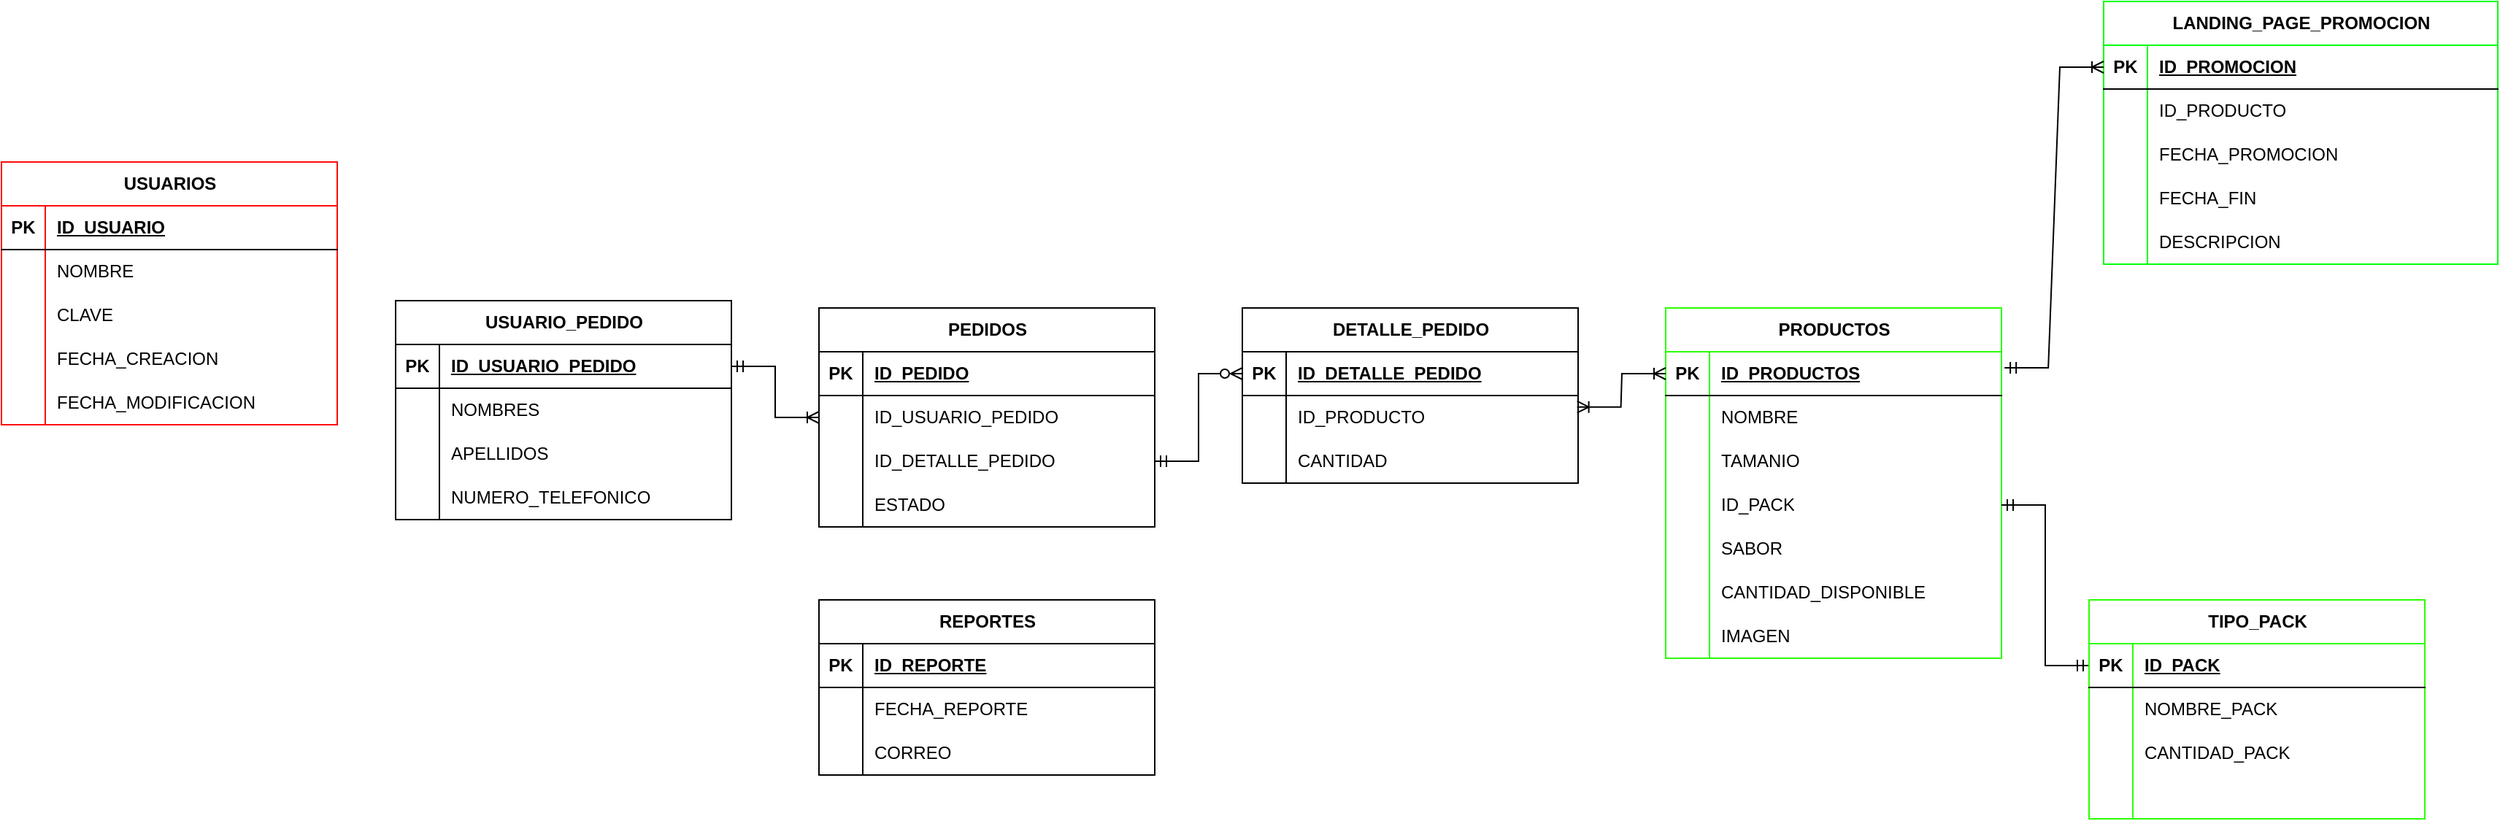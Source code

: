 <mxfile version="24.1.0" type="github">
  <diagram name="Page-1" id="a7904f86-f2b4-8e86-fa97-74104820619b">
    <mxGraphModel dx="2410" dy="579" grid="1" gridSize="10" guides="1" tooltips="1" connect="1" arrows="1" fold="1" page="1" pageScale="1" pageWidth="1100" pageHeight="850" background="none" math="0" shadow="0">
      <root>
        <mxCell id="0" />
        <mxCell id="1" parent="0" />
        <mxCell id="EXfReAAETviSZmEYsH44-1" value="PRODUCTOS" style="shape=table;startSize=30;container=1;collapsible=1;childLayout=tableLayout;fixedRows=1;rowLines=0;fontStyle=1;align=center;resizeLast=1;html=1;strokeColor=#2BFF00;" parent="1" vertex="1">
          <mxGeometry x="210" y="280" width="230" height="240" as="geometry" />
        </mxCell>
        <mxCell id="EXfReAAETviSZmEYsH44-2" value="" style="shape=tableRow;horizontal=0;startSize=0;swimlaneHead=0;swimlaneBody=0;fillColor=none;collapsible=0;dropTarget=0;points=[[0,0.5],[1,0.5]];portConstraint=eastwest;top=0;left=0;right=0;bottom=1;" parent="EXfReAAETviSZmEYsH44-1" vertex="1">
          <mxGeometry y="30" width="230" height="30" as="geometry" />
        </mxCell>
        <mxCell id="EXfReAAETviSZmEYsH44-3" value="PK" style="shape=partialRectangle;connectable=0;fillColor=none;top=0;left=0;bottom=0;right=0;fontStyle=1;overflow=hidden;whiteSpace=wrap;html=1;" parent="EXfReAAETviSZmEYsH44-2" vertex="1">
          <mxGeometry width="30" height="30" as="geometry">
            <mxRectangle width="30" height="30" as="alternateBounds" />
          </mxGeometry>
        </mxCell>
        <mxCell id="EXfReAAETviSZmEYsH44-4" value="ID_PRODUCTOS" style="shape=partialRectangle;connectable=0;fillColor=none;top=0;left=0;bottom=0;right=0;align=left;spacingLeft=6;fontStyle=5;overflow=hidden;whiteSpace=wrap;html=1;" parent="EXfReAAETviSZmEYsH44-2" vertex="1">
          <mxGeometry x="30" width="200" height="30" as="geometry">
            <mxRectangle width="200" height="30" as="alternateBounds" />
          </mxGeometry>
        </mxCell>
        <mxCell id="EXfReAAETviSZmEYsH44-5" value="" style="shape=tableRow;horizontal=0;startSize=0;swimlaneHead=0;swimlaneBody=0;fillColor=none;collapsible=0;dropTarget=0;points=[[0,0.5],[1,0.5]];portConstraint=eastwest;top=0;left=0;right=0;bottom=0;" parent="EXfReAAETviSZmEYsH44-1" vertex="1">
          <mxGeometry y="60" width="230" height="30" as="geometry" />
        </mxCell>
        <mxCell id="EXfReAAETviSZmEYsH44-6" value="" style="shape=partialRectangle;connectable=0;fillColor=none;top=0;left=0;bottom=0;right=0;editable=1;overflow=hidden;whiteSpace=wrap;html=1;" parent="EXfReAAETviSZmEYsH44-5" vertex="1">
          <mxGeometry width="30" height="30" as="geometry">
            <mxRectangle width="30" height="30" as="alternateBounds" />
          </mxGeometry>
        </mxCell>
        <mxCell id="EXfReAAETviSZmEYsH44-7" value="NOMBRE" style="shape=partialRectangle;connectable=0;fillColor=none;top=0;left=0;bottom=0;right=0;align=left;spacingLeft=6;overflow=hidden;whiteSpace=wrap;html=1;" parent="EXfReAAETviSZmEYsH44-5" vertex="1">
          <mxGeometry x="30" width="200" height="30" as="geometry">
            <mxRectangle width="200" height="30" as="alternateBounds" />
          </mxGeometry>
        </mxCell>
        <mxCell id="EXfReAAETviSZmEYsH44-8" value="" style="shape=tableRow;horizontal=0;startSize=0;swimlaneHead=0;swimlaneBody=0;fillColor=none;collapsible=0;dropTarget=0;points=[[0,0.5],[1,0.5]];portConstraint=eastwest;top=0;left=0;right=0;bottom=0;" parent="EXfReAAETviSZmEYsH44-1" vertex="1">
          <mxGeometry y="90" width="230" height="30" as="geometry" />
        </mxCell>
        <mxCell id="EXfReAAETviSZmEYsH44-9" value="" style="shape=partialRectangle;connectable=0;fillColor=none;top=0;left=0;bottom=0;right=0;editable=1;overflow=hidden;whiteSpace=wrap;html=1;" parent="EXfReAAETviSZmEYsH44-8" vertex="1">
          <mxGeometry width="30" height="30" as="geometry">
            <mxRectangle width="30" height="30" as="alternateBounds" />
          </mxGeometry>
        </mxCell>
        <mxCell id="EXfReAAETviSZmEYsH44-10" value="TAMANIO" style="shape=partialRectangle;connectable=0;fillColor=none;top=0;left=0;bottom=0;right=0;align=left;spacingLeft=6;overflow=hidden;whiteSpace=wrap;html=1;" parent="EXfReAAETviSZmEYsH44-8" vertex="1">
          <mxGeometry x="30" width="200" height="30" as="geometry">
            <mxRectangle width="200" height="30" as="alternateBounds" />
          </mxGeometry>
        </mxCell>
        <mxCell id="EXfReAAETviSZmEYsH44-11" value="" style="shape=tableRow;horizontal=0;startSize=0;swimlaneHead=0;swimlaneBody=0;fillColor=none;collapsible=0;dropTarget=0;points=[[0,0.5],[1,0.5]];portConstraint=eastwest;top=0;left=0;right=0;bottom=0;" parent="EXfReAAETviSZmEYsH44-1" vertex="1">
          <mxGeometry y="120" width="230" height="30" as="geometry" />
        </mxCell>
        <mxCell id="EXfReAAETviSZmEYsH44-12" value="" style="shape=partialRectangle;connectable=0;fillColor=none;top=0;left=0;bottom=0;right=0;editable=1;overflow=hidden;whiteSpace=wrap;html=1;" parent="EXfReAAETviSZmEYsH44-11" vertex="1">
          <mxGeometry width="30" height="30" as="geometry">
            <mxRectangle width="30" height="30" as="alternateBounds" />
          </mxGeometry>
        </mxCell>
        <mxCell id="EXfReAAETviSZmEYsH44-13" value="ID_PACK" style="shape=partialRectangle;connectable=0;fillColor=none;top=0;left=0;bottom=0;right=0;align=left;spacingLeft=6;overflow=hidden;whiteSpace=wrap;html=1;" parent="EXfReAAETviSZmEYsH44-11" vertex="1">
          <mxGeometry x="30" width="200" height="30" as="geometry">
            <mxRectangle width="200" height="30" as="alternateBounds" />
          </mxGeometry>
        </mxCell>
        <mxCell id="EXfReAAETviSZmEYsH44-27" value="" style="shape=tableRow;horizontal=0;startSize=0;swimlaneHead=0;swimlaneBody=0;fillColor=none;collapsible=0;dropTarget=0;points=[[0,0.5],[1,0.5]];portConstraint=eastwest;top=0;left=0;right=0;bottom=0;" parent="EXfReAAETviSZmEYsH44-1" vertex="1">
          <mxGeometry y="150" width="230" height="30" as="geometry" />
        </mxCell>
        <mxCell id="EXfReAAETviSZmEYsH44-28" value="" style="shape=partialRectangle;connectable=0;fillColor=none;top=0;left=0;bottom=0;right=0;editable=1;overflow=hidden;whiteSpace=wrap;html=1;" parent="EXfReAAETviSZmEYsH44-27" vertex="1">
          <mxGeometry width="30" height="30" as="geometry">
            <mxRectangle width="30" height="30" as="alternateBounds" />
          </mxGeometry>
        </mxCell>
        <mxCell id="EXfReAAETviSZmEYsH44-29" value="SABOR" style="shape=partialRectangle;connectable=0;fillColor=none;top=0;left=0;bottom=0;right=0;align=left;spacingLeft=6;overflow=hidden;whiteSpace=wrap;html=1;" parent="EXfReAAETviSZmEYsH44-27" vertex="1">
          <mxGeometry x="30" width="200" height="30" as="geometry">
            <mxRectangle width="200" height="30" as="alternateBounds" />
          </mxGeometry>
        </mxCell>
        <mxCell id="EXfReAAETviSZmEYsH44-30" value="" style="shape=tableRow;horizontal=0;startSize=0;swimlaneHead=0;swimlaneBody=0;fillColor=none;collapsible=0;dropTarget=0;points=[[0,0.5],[1,0.5]];portConstraint=eastwest;top=0;left=0;right=0;bottom=0;" parent="EXfReAAETviSZmEYsH44-1" vertex="1">
          <mxGeometry y="180" width="230" height="30" as="geometry" />
        </mxCell>
        <mxCell id="EXfReAAETviSZmEYsH44-31" value="" style="shape=partialRectangle;connectable=0;fillColor=none;top=0;left=0;bottom=0;right=0;editable=1;overflow=hidden;whiteSpace=wrap;html=1;" parent="EXfReAAETviSZmEYsH44-30" vertex="1">
          <mxGeometry width="30" height="30" as="geometry">
            <mxRectangle width="30" height="30" as="alternateBounds" />
          </mxGeometry>
        </mxCell>
        <mxCell id="EXfReAAETviSZmEYsH44-32" value="CANTIDAD_DISPONIBLE" style="shape=partialRectangle;connectable=0;fillColor=none;top=0;left=0;bottom=0;right=0;align=left;spacingLeft=6;overflow=hidden;whiteSpace=wrap;html=1;" parent="EXfReAAETviSZmEYsH44-30" vertex="1">
          <mxGeometry x="30" width="200" height="30" as="geometry">
            <mxRectangle width="200" height="30" as="alternateBounds" />
          </mxGeometry>
        </mxCell>
        <mxCell id="JmhxiJa3jQuhGYxtZR96-1" value="" style="shape=tableRow;horizontal=0;startSize=0;swimlaneHead=0;swimlaneBody=0;fillColor=none;collapsible=0;dropTarget=0;points=[[0,0.5],[1,0.5]];portConstraint=eastwest;top=0;left=0;right=0;bottom=0;" parent="EXfReAAETviSZmEYsH44-1" vertex="1">
          <mxGeometry y="210" width="230" height="30" as="geometry" />
        </mxCell>
        <mxCell id="JmhxiJa3jQuhGYxtZR96-2" value="" style="shape=partialRectangle;connectable=0;fillColor=none;top=0;left=0;bottom=0;right=0;editable=1;overflow=hidden;whiteSpace=wrap;html=1;" parent="JmhxiJa3jQuhGYxtZR96-1" vertex="1">
          <mxGeometry width="30" height="30" as="geometry">
            <mxRectangle width="30" height="30" as="alternateBounds" />
          </mxGeometry>
        </mxCell>
        <mxCell id="JmhxiJa3jQuhGYxtZR96-3" value="IMAGEN" style="shape=partialRectangle;connectable=0;fillColor=none;top=0;left=0;bottom=0;right=0;align=left;spacingLeft=6;overflow=hidden;whiteSpace=wrap;html=1;" parent="JmhxiJa3jQuhGYxtZR96-1" vertex="1">
          <mxGeometry x="30" width="200" height="30" as="geometry">
            <mxRectangle width="200" height="30" as="alternateBounds" />
          </mxGeometry>
        </mxCell>
        <mxCell id="EXfReAAETviSZmEYsH44-36" value="" style="edgeStyle=entityRelationEdgeStyle;fontSize=12;html=1;endArrow=ERmandOne;startArrow=ERmandOne;rounded=0;entryX=0;entryY=0.5;entryDx=0;entryDy=0;" parent="1" source="EXfReAAETviSZmEYsH44-11" target="EXfReAAETviSZmEYsH44-38" edge="1">
          <mxGeometry width="100" height="100" relative="1" as="geometry">
            <mxPoint x="440" y="580" as="sourcePoint" />
            <mxPoint x="540" y="480" as="targetPoint" />
          </mxGeometry>
        </mxCell>
        <mxCell id="EXfReAAETviSZmEYsH44-37" value="TIPO_PACK" style="shape=table;startSize=30;container=1;collapsible=1;childLayout=tableLayout;fixedRows=1;rowLines=0;fontStyle=1;align=center;resizeLast=1;html=1;strokeColor=#2BFF00;" parent="1" vertex="1">
          <mxGeometry x="500" y="480" width="230" height="150" as="geometry" />
        </mxCell>
        <mxCell id="EXfReAAETviSZmEYsH44-38" value="" style="shape=tableRow;horizontal=0;startSize=0;swimlaneHead=0;swimlaneBody=0;fillColor=none;collapsible=0;dropTarget=0;points=[[0,0.5],[1,0.5]];portConstraint=eastwest;top=0;left=0;right=0;bottom=1;" parent="EXfReAAETviSZmEYsH44-37" vertex="1">
          <mxGeometry y="30" width="230" height="30" as="geometry" />
        </mxCell>
        <mxCell id="EXfReAAETviSZmEYsH44-39" value="PK" style="shape=partialRectangle;connectable=0;fillColor=none;top=0;left=0;bottom=0;right=0;fontStyle=1;overflow=hidden;whiteSpace=wrap;html=1;" parent="EXfReAAETviSZmEYsH44-38" vertex="1">
          <mxGeometry width="30" height="30" as="geometry">
            <mxRectangle width="30" height="30" as="alternateBounds" />
          </mxGeometry>
        </mxCell>
        <mxCell id="EXfReAAETviSZmEYsH44-40" value="ID_PACK" style="shape=partialRectangle;connectable=0;fillColor=none;top=0;left=0;bottom=0;right=0;align=left;spacingLeft=6;fontStyle=5;overflow=hidden;whiteSpace=wrap;html=1;" parent="EXfReAAETviSZmEYsH44-38" vertex="1">
          <mxGeometry x="30" width="200" height="30" as="geometry">
            <mxRectangle width="200" height="30" as="alternateBounds" />
          </mxGeometry>
        </mxCell>
        <mxCell id="EXfReAAETviSZmEYsH44-41" value="" style="shape=tableRow;horizontal=0;startSize=0;swimlaneHead=0;swimlaneBody=0;fillColor=none;collapsible=0;dropTarget=0;points=[[0,0.5],[1,0.5]];portConstraint=eastwest;top=0;left=0;right=0;bottom=0;" parent="EXfReAAETviSZmEYsH44-37" vertex="1">
          <mxGeometry y="60" width="230" height="30" as="geometry" />
        </mxCell>
        <mxCell id="EXfReAAETviSZmEYsH44-42" value="" style="shape=partialRectangle;connectable=0;fillColor=none;top=0;left=0;bottom=0;right=0;editable=1;overflow=hidden;whiteSpace=wrap;html=1;" parent="EXfReAAETviSZmEYsH44-41" vertex="1">
          <mxGeometry width="30" height="30" as="geometry">
            <mxRectangle width="30" height="30" as="alternateBounds" />
          </mxGeometry>
        </mxCell>
        <mxCell id="EXfReAAETviSZmEYsH44-43" value="NOMBRE_PACK" style="shape=partialRectangle;connectable=0;fillColor=none;top=0;left=0;bottom=0;right=0;align=left;spacingLeft=6;overflow=hidden;whiteSpace=wrap;html=1;" parent="EXfReAAETviSZmEYsH44-41" vertex="1">
          <mxGeometry x="30" width="200" height="30" as="geometry">
            <mxRectangle width="200" height="30" as="alternateBounds" />
          </mxGeometry>
        </mxCell>
        <mxCell id="EXfReAAETviSZmEYsH44-44" value="" style="shape=tableRow;horizontal=0;startSize=0;swimlaneHead=0;swimlaneBody=0;fillColor=none;collapsible=0;dropTarget=0;points=[[0,0.5],[1,0.5]];portConstraint=eastwest;top=0;left=0;right=0;bottom=0;" parent="EXfReAAETviSZmEYsH44-37" vertex="1">
          <mxGeometry y="90" width="230" height="30" as="geometry" />
        </mxCell>
        <mxCell id="EXfReAAETviSZmEYsH44-45" value="" style="shape=partialRectangle;connectable=0;fillColor=none;top=0;left=0;bottom=0;right=0;editable=1;overflow=hidden;whiteSpace=wrap;html=1;" parent="EXfReAAETviSZmEYsH44-44" vertex="1">
          <mxGeometry width="30" height="30" as="geometry">
            <mxRectangle width="30" height="30" as="alternateBounds" />
          </mxGeometry>
        </mxCell>
        <mxCell id="EXfReAAETviSZmEYsH44-46" value="CANTIDAD_PACK" style="shape=partialRectangle;connectable=0;fillColor=none;top=0;left=0;bottom=0;right=0;align=left;spacingLeft=6;overflow=hidden;whiteSpace=wrap;html=1;" parent="EXfReAAETviSZmEYsH44-44" vertex="1">
          <mxGeometry x="30" width="200" height="30" as="geometry">
            <mxRectangle width="200" height="30" as="alternateBounds" />
          </mxGeometry>
        </mxCell>
        <mxCell id="EXfReAAETviSZmEYsH44-56" value="" style="shape=tableRow;horizontal=0;startSize=0;swimlaneHead=0;swimlaneBody=0;fillColor=none;collapsible=0;dropTarget=0;points=[[0,0.5],[1,0.5]];portConstraint=eastwest;top=0;left=0;right=0;bottom=0;" parent="EXfReAAETviSZmEYsH44-37" vertex="1">
          <mxGeometry y="120" width="230" height="30" as="geometry" />
        </mxCell>
        <mxCell id="EXfReAAETviSZmEYsH44-57" value="" style="shape=partialRectangle;connectable=0;fillColor=none;top=0;left=0;bottom=0;right=0;editable=1;overflow=hidden;whiteSpace=wrap;html=1;" parent="EXfReAAETviSZmEYsH44-56" vertex="1">
          <mxGeometry width="30" height="30" as="geometry">
            <mxRectangle width="30" height="30" as="alternateBounds" />
          </mxGeometry>
        </mxCell>
        <mxCell id="EXfReAAETviSZmEYsH44-58" value="" style="shape=partialRectangle;connectable=0;fillColor=none;top=0;left=0;bottom=0;right=0;align=left;spacingLeft=6;overflow=hidden;whiteSpace=wrap;html=1;" parent="EXfReAAETviSZmEYsH44-56" vertex="1">
          <mxGeometry x="30" width="200" height="30" as="geometry">
            <mxRectangle width="200" height="30" as="alternateBounds" />
          </mxGeometry>
        </mxCell>
        <mxCell id="7UqtJBkn4AOtnzAOAz7v-1" value="PEDIDOS" style="shape=table;startSize=30;container=1;collapsible=1;childLayout=tableLayout;fixedRows=1;rowLines=0;fontStyle=1;align=center;resizeLast=1;html=1;" parent="1" vertex="1">
          <mxGeometry x="-370" y="280" width="230" height="150" as="geometry" />
        </mxCell>
        <mxCell id="7UqtJBkn4AOtnzAOAz7v-2" value="" style="shape=tableRow;horizontal=0;startSize=0;swimlaneHead=0;swimlaneBody=0;fillColor=none;collapsible=0;dropTarget=0;points=[[0,0.5],[1,0.5]];portConstraint=eastwest;top=0;left=0;right=0;bottom=1;" parent="7UqtJBkn4AOtnzAOAz7v-1" vertex="1">
          <mxGeometry y="30" width="230" height="30" as="geometry" />
        </mxCell>
        <mxCell id="7UqtJBkn4AOtnzAOAz7v-3" value="PK" style="shape=partialRectangle;connectable=0;fillColor=none;top=0;left=0;bottom=0;right=0;fontStyle=1;overflow=hidden;whiteSpace=wrap;html=1;" parent="7UqtJBkn4AOtnzAOAz7v-2" vertex="1">
          <mxGeometry width="30" height="30" as="geometry">
            <mxRectangle width="30" height="30" as="alternateBounds" />
          </mxGeometry>
        </mxCell>
        <mxCell id="7UqtJBkn4AOtnzAOAz7v-4" value="ID_PEDIDO" style="shape=partialRectangle;connectable=0;fillColor=none;top=0;left=0;bottom=0;right=0;align=left;spacingLeft=6;fontStyle=5;overflow=hidden;whiteSpace=wrap;html=1;" parent="7UqtJBkn4AOtnzAOAz7v-2" vertex="1">
          <mxGeometry x="30" width="200" height="30" as="geometry">
            <mxRectangle width="200" height="30" as="alternateBounds" />
          </mxGeometry>
        </mxCell>
        <mxCell id="7UqtJBkn4AOtnzAOAz7v-8" value="" style="shape=tableRow;horizontal=0;startSize=0;swimlaneHead=0;swimlaneBody=0;fillColor=none;collapsible=0;dropTarget=0;points=[[0,0.5],[1,0.5]];portConstraint=eastwest;top=0;left=0;right=0;bottom=0;" parent="7UqtJBkn4AOtnzAOAz7v-1" vertex="1">
          <mxGeometry y="60" width="230" height="30" as="geometry" />
        </mxCell>
        <mxCell id="7UqtJBkn4AOtnzAOAz7v-9" value="" style="shape=partialRectangle;connectable=0;fillColor=none;top=0;left=0;bottom=0;right=0;editable=1;overflow=hidden;whiteSpace=wrap;html=1;" parent="7UqtJBkn4AOtnzAOAz7v-8" vertex="1">
          <mxGeometry width="30" height="30" as="geometry">
            <mxRectangle width="30" height="30" as="alternateBounds" />
          </mxGeometry>
        </mxCell>
        <mxCell id="7UqtJBkn4AOtnzAOAz7v-10" value="ID_USUARIO_PEDIDO" style="shape=partialRectangle;connectable=0;fillColor=none;top=0;left=0;bottom=0;right=0;align=left;spacingLeft=6;overflow=hidden;whiteSpace=wrap;html=1;" parent="7UqtJBkn4AOtnzAOAz7v-8" vertex="1">
          <mxGeometry x="30" width="200" height="30" as="geometry">
            <mxRectangle width="200" height="30" as="alternateBounds" />
          </mxGeometry>
        </mxCell>
        <mxCell id="JltGDmXv7wsu8Z7Ugar3-11" value="" style="shape=tableRow;horizontal=0;startSize=0;swimlaneHead=0;swimlaneBody=0;fillColor=none;collapsible=0;dropTarget=0;points=[[0,0.5],[1,0.5]];portConstraint=eastwest;top=0;left=0;right=0;bottom=0;" parent="7UqtJBkn4AOtnzAOAz7v-1" vertex="1">
          <mxGeometry y="90" width="230" height="30" as="geometry" />
        </mxCell>
        <mxCell id="JltGDmXv7wsu8Z7Ugar3-12" value="" style="shape=partialRectangle;connectable=0;fillColor=none;top=0;left=0;bottom=0;right=0;editable=1;overflow=hidden;whiteSpace=wrap;html=1;" parent="JltGDmXv7wsu8Z7Ugar3-11" vertex="1">
          <mxGeometry width="30" height="30" as="geometry">
            <mxRectangle width="30" height="30" as="alternateBounds" />
          </mxGeometry>
        </mxCell>
        <mxCell id="JltGDmXv7wsu8Z7Ugar3-13" value="ID_DETALLE_PEDIDO" style="shape=partialRectangle;connectable=0;fillColor=none;top=0;left=0;bottom=0;right=0;align=left;spacingLeft=6;overflow=hidden;whiteSpace=wrap;html=1;" parent="JltGDmXv7wsu8Z7Ugar3-11" vertex="1">
          <mxGeometry x="30" width="200" height="30" as="geometry">
            <mxRectangle width="200" height="30" as="alternateBounds" />
          </mxGeometry>
        </mxCell>
        <mxCell id="JltGDmXv7wsu8Z7Ugar3-51" value="" style="shape=tableRow;horizontal=0;startSize=0;swimlaneHead=0;swimlaneBody=0;fillColor=none;collapsible=0;dropTarget=0;points=[[0,0.5],[1,0.5]];portConstraint=eastwest;top=0;left=0;right=0;bottom=0;" parent="7UqtJBkn4AOtnzAOAz7v-1" vertex="1">
          <mxGeometry y="120" width="230" height="30" as="geometry" />
        </mxCell>
        <mxCell id="JltGDmXv7wsu8Z7Ugar3-52" value="" style="shape=partialRectangle;connectable=0;fillColor=none;top=0;left=0;bottom=0;right=0;editable=1;overflow=hidden;whiteSpace=wrap;html=1;" parent="JltGDmXv7wsu8Z7Ugar3-51" vertex="1">
          <mxGeometry width="30" height="30" as="geometry">
            <mxRectangle width="30" height="30" as="alternateBounds" />
          </mxGeometry>
        </mxCell>
        <mxCell id="JltGDmXv7wsu8Z7Ugar3-53" value="ESTADO" style="shape=partialRectangle;connectable=0;fillColor=none;top=0;left=0;bottom=0;right=0;align=left;spacingLeft=6;overflow=hidden;whiteSpace=wrap;html=1;" parent="JltGDmXv7wsu8Z7Ugar3-51" vertex="1">
          <mxGeometry x="30" width="200" height="30" as="geometry">
            <mxRectangle width="200" height="30" as="alternateBounds" />
          </mxGeometry>
        </mxCell>
        <mxCell id="7UqtJBkn4AOtnzAOAz7v-23" value="USUARIOS" style="shape=table;startSize=30;container=1;collapsible=1;childLayout=tableLayout;fixedRows=1;rowLines=0;fontStyle=1;align=center;resizeLast=1;html=1;strokeColor=#FF0A0A;" parent="1" vertex="1">
          <mxGeometry x="-930" y="180" width="230" height="180" as="geometry" />
        </mxCell>
        <mxCell id="7UqtJBkn4AOtnzAOAz7v-24" value="" style="shape=tableRow;horizontal=0;startSize=0;swimlaneHead=0;swimlaneBody=0;fillColor=none;collapsible=0;dropTarget=0;points=[[0,0.5],[1,0.5]];portConstraint=eastwest;top=0;left=0;right=0;bottom=1;" parent="7UqtJBkn4AOtnzAOAz7v-23" vertex="1">
          <mxGeometry y="30" width="230" height="30" as="geometry" />
        </mxCell>
        <mxCell id="7UqtJBkn4AOtnzAOAz7v-25" value="PK" style="shape=partialRectangle;connectable=0;fillColor=none;top=0;left=0;bottom=0;right=0;fontStyle=1;overflow=hidden;whiteSpace=wrap;html=1;" parent="7UqtJBkn4AOtnzAOAz7v-24" vertex="1">
          <mxGeometry width="30" height="30" as="geometry">
            <mxRectangle width="30" height="30" as="alternateBounds" />
          </mxGeometry>
        </mxCell>
        <mxCell id="7UqtJBkn4AOtnzAOAz7v-26" value="ID_USUARIO" style="shape=partialRectangle;connectable=0;fillColor=none;top=0;left=0;bottom=0;right=0;align=left;spacingLeft=6;fontStyle=5;overflow=hidden;whiteSpace=wrap;html=1;" parent="7UqtJBkn4AOtnzAOAz7v-24" vertex="1">
          <mxGeometry x="30" width="200" height="30" as="geometry">
            <mxRectangle width="200" height="30" as="alternateBounds" />
          </mxGeometry>
        </mxCell>
        <mxCell id="7UqtJBkn4AOtnzAOAz7v-30" value="" style="shape=tableRow;horizontal=0;startSize=0;swimlaneHead=0;swimlaneBody=0;fillColor=none;collapsible=0;dropTarget=0;points=[[0,0.5],[1,0.5]];portConstraint=eastwest;top=0;left=0;right=0;bottom=0;" parent="7UqtJBkn4AOtnzAOAz7v-23" vertex="1">
          <mxGeometry y="60" width="230" height="30" as="geometry" />
        </mxCell>
        <mxCell id="7UqtJBkn4AOtnzAOAz7v-31" value="" style="shape=partialRectangle;connectable=0;fillColor=none;top=0;left=0;bottom=0;right=0;editable=1;overflow=hidden;whiteSpace=wrap;html=1;" parent="7UqtJBkn4AOtnzAOAz7v-30" vertex="1">
          <mxGeometry width="30" height="30" as="geometry">
            <mxRectangle width="30" height="30" as="alternateBounds" />
          </mxGeometry>
        </mxCell>
        <mxCell id="7UqtJBkn4AOtnzAOAz7v-32" value="NOMBRE" style="shape=partialRectangle;connectable=0;fillColor=none;top=0;left=0;bottom=0;right=0;align=left;spacingLeft=6;overflow=hidden;whiteSpace=wrap;html=1;" parent="7UqtJBkn4AOtnzAOAz7v-30" vertex="1">
          <mxGeometry x="30" width="200" height="30" as="geometry">
            <mxRectangle width="200" height="30" as="alternateBounds" />
          </mxGeometry>
        </mxCell>
        <mxCell id="7UqtJBkn4AOtnzAOAz7v-33" value="" style="shape=tableRow;horizontal=0;startSize=0;swimlaneHead=0;swimlaneBody=0;fillColor=none;collapsible=0;dropTarget=0;points=[[0,0.5],[1,0.5]];portConstraint=eastwest;top=0;left=0;right=0;bottom=0;" parent="7UqtJBkn4AOtnzAOAz7v-23" vertex="1">
          <mxGeometry y="90" width="230" height="30" as="geometry" />
        </mxCell>
        <mxCell id="7UqtJBkn4AOtnzAOAz7v-34" value="" style="shape=partialRectangle;connectable=0;fillColor=none;top=0;left=0;bottom=0;right=0;editable=1;overflow=hidden;whiteSpace=wrap;html=1;" parent="7UqtJBkn4AOtnzAOAz7v-33" vertex="1">
          <mxGeometry width="30" height="30" as="geometry">
            <mxRectangle width="30" height="30" as="alternateBounds" />
          </mxGeometry>
        </mxCell>
        <mxCell id="7UqtJBkn4AOtnzAOAz7v-35" value="CLAVE" style="shape=partialRectangle;connectable=0;fillColor=none;top=0;left=0;bottom=0;right=0;align=left;spacingLeft=6;overflow=hidden;whiteSpace=wrap;html=1;" parent="7UqtJBkn4AOtnzAOAz7v-33" vertex="1">
          <mxGeometry x="30" width="200" height="30" as="geometry">
            <mxRectangle width="200" height="30" as="alternateBounds" />
          </mxGeometry>
        </mxCell>
        <mxCell id="7UqtJBkn4AOtnzAOAz7v-36" value="" style="shape=tableRow;horizontal=0;startSize=0;swimlaneHead=0;swimlaneBody=0;fillColor=none;collapsible=0;dropTarget=0;points=[[0,0.5],[1,0.5]];portConstraint=eastwest;top=0;left=0;right=0;bottom=0;" parent="7UqtJBkn4AOtnzAOAz7v-23" vertex="1">
          <mxGeometry y="120" width="230" height="30" as="geometry" />
        </mxCell>
        <mxCell id="7UqtJBkn4AOtnzAOAz7v-37" value="" style="shape=partialRectangle;connectable=0;fillColor=none;top=0;left=0;bottom=0;right=0;editable=1;overflow=hidden;whiteSpace=wrap;html=1;" parent="7UqtJBkn4AOtnzAOAz7v-36" vertex="1">
          <mxGeometry width="30" height="30" as="geometry">
            <mxRectangle width="30" height="30" as="alternateBounds" />
          </mxGeometry>
        </mxCell>
        <mxCell id="7UqtJBkn4AOtnzAOAz7v-38" value="FECHA_CREACION" style="shape=partialRectangle;connectable=0;fillColor=none;top=0;left=0;bottom=0;right=0;align=left;spacingLeft=6;overflow=hidden;whiteSpace=wrap;html=1;" parent="7UqtJBkn4AOtnzAOAz7v-36" vertex="1">
          <mxGeometry x="30" width="200" height="30" as="geometry">
            <mxRectangle width="200" height="30" as="alternateBounds" />
          </mxGeometry>
        </mxCell>
        <mxCell id="7UqtJBkn4AOtnzAOAz7v-94" value="" style="shape=tableRow;horizontal=0;startSize=0;swimlaneHead=0;swimlaneBody=0;fillColor=none;collapsible=0;dropTarget=0;points=[[0,0.5],[1,0.5]];portConstraint=eastwest;top=0;left=0;right=0;bottom=0;" parent="7UqtJBkn4AOtnzAOAz7v-23" vertex="1">
          <mxGeometry y="150" width="230" height="30" as="geometry" />
        </mxCell>
        <mxCell id="7UqtJBkn4AOtnzAOAz7v-95" value="" style="shape=partialRectangle;connectable=0;fillColor=none;top=0;left=0;bottom=0;right=0;editable=1;overflow=hidden;whiteSpace=wrap;html=1;" parent="7UqtJBkn4AOtnzAOAz7v-94" vertex="1">
          <mxGeometry width="30" height="30" as="geometry">
            <mxRectangle width="30" height="30" as="alternateBounds" />
          </mxGeometry>
        </mxCell>
        <mxCell id="7UqtJBkn4AOtnzAOAz7v-96" value="FECHA_MODIFICACION" style="shape=partialRectangle;connectable=0;fillColor=none;top=0;left=0;bottom=0;right=0;align=left;spacingLeft=6;overflow=hidden;whiteSpace=wrap;html=1;" parent="7UqtJBkn4AOtnzAOAz7v-94" vertex="1">
          <mxGeometry x="30" width="200" height="30" as="geometry">
            <mxRectangle width="200" height="30" as="alternateBounds" />
          </mxGeometry>
        </mxCell>
        <mxCell id="7UqtJBkn4AOtnzAOAz7v-97" value="LANDING_PAGE_PROMOCION" style="shape=table;startSize=30;container=1;collapsible=1;childLayout=tableLayout;fixedRows=1;rowLines=0;fontStyle=1;align=center;resizeLast=1;html=1;strokeColor=#05FF0D;" parent="1" vertex="1">
          <mxGeometry x="510" y="70" width="270" height="180" as="geometry" />
        </mxCell>
        <mxCell id="7UqtJBkn4AOtnzAOAz7v-98" value="" style="shape=tableRow;horizontal=0;startSize=0;swimlaneHead=0;swimlaneBody=0;fillColor=none;collapsible=0;dropTarget=0;points=[[0,0.5],[1,0.5]];portConstraint=eastwest;top=0;left=0;right=0;bottom=1;" parent="7UqtJBkn4AOtnzAOAz7v-97" vertex="1">
          <mxGeometry y="30" width="270" height="30" as="geometry" />
        </mxCell>
        <mxCell id="7UqtJBkn4AOtnzAOAz7v-99" value="PK" style="shape=partialRectangle;connectable=0;fillColor=none;top=0;left=0;bottom=0;right=0;fontStyle=1;overflow=hidden;whiteSpace=wrap;html=1;" parent="7UqtJBkn4AOtnzAOAz7v-98" vertex="1">
          <mxGeometry width="30" height="30" as="geometry">
            <mxRectangle width="30" height="30" as="alternateBounds" />
          </mxGeometry>
        </mxCell>
        <mxCell id="7UqtJBkn4AOtnzAOAz7v-100" value="ID_PROMOCION" style="shape=partialRectangle;connectable=0;fillColor=none;top=0;left=0;bottom=0;right=0;align=left;spacingLeft=6;fontStyle=5;overflow=hidden;whiteSpace=wrap;html=1;" parent="7UqtJBkn4AOtnzAOAz7v-98" vertex="1">
          <mxGeometry x="30" width="240" height="30" as="geometry">
            <mxRectangle width="240" height="30" as="alternateBounds" />
          </mxGeometry>
        </mxCell>
        <mxCell id="7UqtJBkn4AOtnzAOAz7v-101" value="" style="shape=tableRow;horizontal=0;startSize=0;swimlaneHead=0;swimlaneBody=0;fillColor=none;collapsible=0;dropTarget=0;points=[[0,0.5],[1,0.5]];portConstraint=eastwest;top=0;left=0;right=0;bottom=0;" parent="7UqtJBkn4AOtnzAOAz7v-97" vertex="1">
          <mxGeometry y="60" width="270" height="30" as="geometry" />
        </mxCell>
        <mxCell id="7UqtJBkn4AOtnzAOAz7v-102" value="" style="shape=partialRectangle;connectable=0;fillColor=none;top=0;left=0;bottom=0;right=0;editable=1;overflow=hidden;whiteSpace=wrap;html=1;" parent="7UqtJBkn4AOtnzAOAz7v-101" vertex="1">
          <mxGeometry width="30" height="30" as="geometry">
            <mxRectangle width="30" height="30" as="alternateBounds" />
          </mxGeometry>
        </mxCell>
        <mxCell id="7UqtJBkn4AOtnzAOAz7v-103" value="ID_PRODUCTO" style="shape=partialRectangle;connectable=0;fillColor=none;top=0;left=0;bottom=0;right=0;align=left;spacingLeft=6;overflow=hidden;whiteSpace=wrap;html=1;" parent="7UqtJBkn4AOtnzAOAz7v-101" vertex="1">
          <mxGeometry x="30" width="240" height="30" as="geometry">
            <mxRectangle width="240" height="30" as="alternateBounds" />
          </mxGeometry>
        </mxCell>
        <mxCell id="7UqtJBkn4AOtnzAOAz7v-123" value="" style="shape=tableRow;horizontal=0;startSize=0;swimlaneHead=0;swimlaneBody=0;fillColor=none;collapsible=0;dropTarget=0;points=[[0,0.5],[1,0.5]];portConstraint=eastwest;top=0;left=0;right=0;bottom=0;" parent="7UqtJBkn4AOtnzAOAz7v-97" vertex="1">
          <mxGeometry y="90" width="270" height="30" as="geometry" />
        </mxCell>
        <mxCell id="7UqtJBkn4AOtnzAOAz7v-124" value="" style="shape=partialRectangle;connectable=0;fillColor=none;top=0;left=0;bottom=0;right=0;editable=1;overflow=hidden;whiteSpace=wrap;html=1;" parent="7UqtJBkn4AOtnzAOAz7v-123" vertex="1">
          <mxGeometry width="30" height="30" as="geometry">
            <mxRectangle width="30" height="30" as="alternateBounds" />
          </mxGeometry>
        </mxCell>
        <mxCell id="7UqtJBkn4AOtnzAOAz7v-125" value="FECHA_PROMOCION" style="shape=partialRectangle;connectable=0;fillColor=none;top=0;left=0;bottom=0;right=0;align=left;spacingLeft=6;overflow=hidden;whiteSpace=wrap;html=1;" parent="7UqtJBkn4AOtnzAOAz7v-123" vertex="1">
          <mxGeometry x="30" width="240" height="30" as="geometry">
            <mxRectangle width="240" height="30" as="alternateBounds" />
          </mxGeometry>
        </mxCell>
        <mxCell id="7UqtJBkn4AOtnzAOAz7v-150" value="" style="shape=tableRow;horizontal=0;startSize=0;swimlaneHead=0;swimlaneBody=0;fillColor=none;collapsible=0;dropTarget=0;points=[[0,0.5],[1,0.5]];portConstraint=eastwest;top=0;left=0;right=0;bottom=0;" parent="7UqtJBkn4AOtnzAOAz7v-97" vertex="1">
          <mxGeometry y="120" width="270" height="30" as="geometry" />
        </mxCell>
        <mxCell id="7UqtJBkn4AOtnzAOAz7v-151" value="" style="shape=partialRectangle;connectable=0;fillColor=none;top=0;left=0;bottom=0;right=0;editable=1;overflow=hidden;whiteSpace=wrap;html=1;" parent="7UqtJBkn4AOtnzAOAz7v-150" vertex="1">
          <mxGeometry width="30" height="30" as="geometry">
            <mxRectangle width="30" height="30" as="alternateBounds" />
          </mxGeometry>
        </mxCell>
        <mxCell id="7UqtJBkn4AOtnzAOAz7v-152" value="FECHA_FIN" style="shape=partialRectangle;connectable=0;fillColor=none;top=0;left=0;bottom=0;right=0;align=left;spacingLeft=6;overflow=hidden;whiteSpace=wrap;html=1;" parent="7UqtJBkn4AOtnzAOAz7v-150" vertex="1">
          <mxGeometry x="30" width="240" height="30" as="geometry">
            <mxRectangle width="240" height="30" as="alternateBounds" />
          </mxGeometry>
        </mxCell>
        <mxCell id="7UqtJBkn4AOtnzAOAz7v-153" value="" style="shape=tableRow;horizontal=0;startSize=0;swimlaneHead=0;swimlaneBody=0;fillColor=none;collapsible=0;dropTarget=0;points=[[0,0.5],[1,0.5]];portConstraint=eastwest;top=0;left=0;right=0;bottom=0;" parent="7UqtJBkn4AOtnzAOAz7v-97" vertex="1">
          <mxGeometry y="150" width="270" height="30" as="geometry" />
        </mxCell>
        <mxCell id="7UqtJBkn4AOtnzAOAz7v-154" value="" style="shape=partialRectangle;connectable=0;fillColor=none;top=0;left=0;bottom=0;right=0;editable=1;overflow=hidden;whiteSpace=wrap;html=1;" parent="7UqtJBkn4AOtnzAOAz7v-153" vertex="1">
          <mxGeometry width="30" height="30" as="geometry">
            <mxRectangle width="30" height="30" as="alternateBounds" />
          </mxGeometry>
        </mxCell>
        <mxCell id="7UqtJBkn4AOtnzAOAz7v-155" value="DESCRIPCION" style="shape=partialRectangle;connectable=0;fillColor=none;top=0;left=0;bottom=0;right=0;align=left;spacingLeft=6;overflow=hidden;whiteSpace=wrap;html=1;" parent="7UqtJBkn4AOtnzAOAz7v-153" vertex="1">
          <mxGeometry x="30" width="240" height="30" as="geometry">
            <mxRectangle width="240" height="30" as="alternateBounds" />
          </mxGeometry>
        </mxCell>
        <mxCell id="7UqtJBkn4AOtnzAOAz7v-157" value="" style="edgeStyle=entityRelationEdgeStyle;fontSize=12;html=1;endArrow=ERoneToMany;startArrow=ERoneToMany;rounded=0;entryX=0.997;entryY=0.261;entryDx=0;entryDy=0;exitX=0;exitY=0.5;exitDx=0;exitDy=0;entryPerimeter=0;" parent="1" source="EXfReAAETviSZmEYsH44-2" target="JltGDmXv7wsu8Z7Ugar3-18" edge="1">
          <mxGeometry width="100" height="100" relative="1" as="geometry">
            <mxPoint x="500" y="350" as="sourcePoint" />
            <mxPoint x="140" y="445" as="targetPoint" />
            <Array as="points">
              <mxPoint x="-80" y="450" />
            </Array>
          </mxGeometry>
        </mxCell>
        <mxCell id="7UqtJBkn4AOtnzAOAz7v-158" value="REPORTES" style="shape=table;startSize=30;container=1;collapsible=1;childLayout=tableLayout;fixedRows=1;rowLines=0;fontStyle=1;align=center;resizeLast=1;html=1;" parent="1" vertex="1">
          <mxGeometry x="-370" y="480" width="230" height="120" as="geometry" />
        </mxCell>
        <mxCell id="7UqtJBkn4AOtnzAOAz7v-159" value="" style="shape=tableRow;horizontal=0;startSize=0;swimlaneHead=0;swimlaneBody=0;fillColor=none;collapsible=0;dropTarget=0;points=[[0,0.5],[1,0.5]];portConstraint=eastwest;top=0;left=0;right=0;bottom=1;" parent="7UqtJBkn4AOtnzAOAz7v-158" vertex="1">
          <mxGeometry y="30" width="230" height="30" as="geometry" />
        </mxCell>
        <mxCell id="7UqtJBkn4AOtnzAOAz7v-160" value="PK" style="shape=partialRectangle;connectable=0;fillColor=none;top=0;left=0;bottom=0;right=0;fontStyle=1;overflow=hidden;whiteSpace=wrap;html=1;" parent="7UqtJBkn4AOtnzAOAz7v-159" vertex="1">
          <mxGeometry width="30" height="30" as="geometry">
            <mxRectangle width="30" height="30" as="alternateBounds" />
          </mxGeometry>
        </mxCell>
        <mxCell id="7UqtJBkn4AOtnzAOAz7v-161" value="ID_REPORTE" style="shape=partialRectangle;connectable=0;fillColor=none;top=0;left=0;bottom=0;right=0;align=left;spacingLeft=6;fontStyle=5;overflow=hidden;whiteSpace=wrap;html=1;" parent="7UqtJBkn4AOtnzAOAz7v-159" vertex="1">
          <mxGeometry x="30" width="200" height="30" as="geometry">
            <mxRectangle width="200" height="30" as="alternateBounds" />
          </mxGeometry>
        </mxCell>
        <mxCell id="7UqtJBkn4AOtnzAOAz7v-162" value="" style="shape=tableRow;horizontal=0;startSize=0;swimlaneHead=0;swimlaneBody=0;fillColor=none;collapsible=0;dropTarget=0;points=[[0,0.5],[1,0.5]];portConstraint=eastwest;top=0;left=0;right=0;bottom=0;" parent="7UqtJBkn4AOtnzAOAz7v-158" vertex="1">
          <mxGeometry y="60" width="230" height="30" as="geometry" />
        </mxCell>
        <mxCell id="7UqtJBkn4AOtnzAOAz7v-163" value="" style="shape=partialRectangle;connectable=0;fillColor=none;top=0;left=0;bottom=0;right=0;editable=1;overflow=hidden;whiteSpace=wrap;html=1;" parent="7UqtJBkn4AOtnzAOAz7v-162" vertex="1">
          <mxGeometry width="30" height="30" as="geometry">
            <mxRectangle width="30" height="30" as="alternateBounds" />
          </mxGeometry>
        </mxCell>
        <mxCell id="7UqtJBkn4AOtnzAOAz7v-164" value="FECHA_REPORTE" style="shape=partialRectangle;connectable=0;fillColor=none;top=0;left=0;bottom=0;right=0;align=left;spacingLeft=6;overflow=hidden;whiteSpace=wrap;html=1;" parent="7UqtJBkn4AOtnzAOAz7v-162" vertex="1">
          <mxGeometry x="30" width="200" height="30" as="geometry">
            <mxRectangle width="200" height="30" as="alternateBounds" />
          </mxGeometry>
        </mxCell>
        <mxCell id="7UqtJBkn4AOtnzAOAz7v-165" value="" style="shape=tableRow;horizontal=0;startSize=0;swimlaneHead=0;swimlaneBody=0;fillColor=none;collapsible=0;dropTarget=0;points=[[0,0.5],[1,0.5]];portConstraint=eastwest;top=0;left=0;right=0;bottom=0;" parent="7UqtJBkn4AOtnzAOAz7v-158" vertex="1">
          <mxGeometry y="90" width="230" height="30" as="geometry" />
        </mxCell>
        <mxCell id="7UqtJBkn4AOtnzAOAz7v-166" value="" style="shape=partialRectangle;connectable=0;fillColor=none;top=0;left=0;bottom=0;right=0;editable=1;overflow=hidden;whiteSpace=wrap;html=1;" parent="7UqtJBkn4AOtnzAOAz7v-165" vertex="1">
          <mxGeometry width="30" height="30" as="geometry">
            <mxRectangle width="30" height="30" as="alternateBounds" />
          </mxGeometry>
        </mxCell>
        <mxCell id="7UqtJBkn4AOtnzAOAz7v-167" value="CORREO" style="shape=partialRectangle;connectable=0;fillColor=none;top=0;left=0;bottom=0;right=0;align=left;spacingLeft=6;overflow=hidden;whiteSpace=wrap;html=1;" parent="7UqtJBkn4AOtnzAOAz7v-165" vertex="1">
          <mxGeometry x="30" width="200" height="30" as="geometry">
            <mxRectangle width="200" height="30" as="alternateBounds" />
          </mxGeometry>
        </mxCell>
        <mxCell id="JltGDmXv7wsu8Z7Ugar3-14" value="DETALLE_PEDIDO" style="shape=table;startSize=30;container=1;collapsible=1;childLayout=tableLayout;fixedRows=1;rowLines=0;fontStyle=1;align=center;resizeLast=1;html=1;" parent="1" vertex="1">
          <mxGeometry x="-80" y="280" width="230" height="120" as="geometry" />
        </mxCell>
        <mxCell id="JltGDmXv7wsu8Z7Ugar3-15" value="" style="shape=tableRow;horizontal=0;startSize=0;swimlaneHead=0;swimlaneBody=0;fillColor=none;collapsible=0;dropTarget=0;points=[[0,0.5],[1,0.5]];portConstraint=eastwest;top=0;left=0;right=0;bottom=1;" parent="JltGDmXv7wsu8Z7Ugar3-14" vertex="1">
          <mxGeometry y="30" width="230" height="30" as="geometry" />
        </mxCell>
        <mxCell id="JltGDmXv7wsu8Z7Ugar3-16" value="PK" style="shape=partialRectangle;connectable=0;fillColor=none;top=0;left=0;bottom=0;right=0;fontStyle=1;overflow=hidden;whiteSpace=wrap;html=1;" parent="JltGDmXv7wsu8Z7Ugar3-15" vertex="1">
          <mxGeometry width="30" height="30" as="geometry">
            <mxRectangle width="30" height="30" as="alternateBounds" />
          </mxGeometry>
        </mxCell>
        <mxCell id="JltGDmXv7wsu8Z7Ugar3-17" value="ID_DETALLE_PEDIDO" style="shape=partialRectangle;connectable=0;fillColor=none;top=0;left=0;bottom=0;right=0;align=left;spacingLeft=6;fontStyle=5;overflow=hidden;whiteSpace=wrap;html=1;" parent="JltGDmXv7wsu8Z7Ugar3-15" vertex="1">
          <mxGeometry x="30" width="200" height="30" as="geometry">
            <mxRectangle width="200" height="30" as="alternateBounds" />
          </mxGeometry>
        </mxCell>
        <mxCell id="JltGDmXv7wsu8Z7Ugar3-18" value="" style="shape=tableRow;horizontal=0;startSize=0;swimlaneHead=0;swimlaneBody=0;fillColor=none;collapsible=0;dropTarget=0;points=[[0,0.5],[1,0.5]];portConstraint=eastwest;top=0;left=0;right=0;bottom=0;" parent="JltGDmXv7wsu8Z7Ugar3-14" vertex="1">
          <mxGeometry y="60" width="230" height="30" as="geometry" />
        </mxCell>
        <mxCell id="JltGDmXv7wsu8Z7Ugar3-19" value="" style="shape=partialRectangle;connectable=0;fillColor=none;top=0;left=0;bottom=0;right=0;editable=1;overflow=hidden;whiteSpace=wrap;html=1;" parent="JltGDmXv7wsu8Z7Ugar3-18" vertex="1">
          <mxGeometry width="30" height="30" as="geometry">
            <mxRectangle width="30" height="30" as="alternateBounds" />
          </mxGeometry>
        </mxCell>
        <mxCell id="JltGDmXv7wsu8Z7Ugar3-20" value="ID_PRODUCTO" style="shape=partialRectangle;connectable=0;fillColor=none;top=0;left=0;bottom=0;right=0;align=left;spacingLeft=6;overflow=hidden;whiteSpace=wrap;html=1;" parent="JltGDmXv7wsu8Z7Ugar3-18" vertex="1">
          <mxGeometry x="30" width="200" height="30" as="geometry">
            <mxRectangle width="200" height="30" as="alternateBounds" />
          </mxGeometry>
        </mxCell>
        <mxCell id="JltGDmXv7wsu8Z7Ugar3-21" value="" style="shape=tableRow;horizontal=0;startSize=0;swimlaneHead=0;swimlaneBody=0;fillColor=none;collapsible=0;dropTarget=0;points=[[0,0.5],[1,0.5]];portConstraint=eastwest;top=0;left=0;right=0;bottom=0;" parent="JltGDmXv7wsu8Z7Ugar3-14" vertex="1">
          <mxGeometry y="90" width="230" height="30" as="geometry" />
        </mxCell>
        <mxCell id="JltGDmXv7wsu8Z7Ugar3-22" value="" style="shape=partialRectangle;connectable=0;fillColor=none;top=0;left=0;bottom=0;right=0;editable=1;overflow=hidden;whiteSpace=wrap;html=1;" parent="JltGDmXv7wsu8Z7Ugar3-21" vertex="1">
          <mxGeometry width="30" height="30" as="geometry">
            <mxRectangle width="30" height="30" as="alternateBounds" />
          </mxGeometry>
        </mxCell>
        <mxCell id="JltGDmXv7wsu8Z7Ugar3-23" value="CANTIDAD" style="shape=partialRectangle;connectable=0;fillColor=none;top=0;left=0;bottom=0;right=0;align=left;spacingLeft=6;overflow=hidden;whiteSpace=wrap;html=1;" parent="JltGDmXv7wsu8Z7Ugar3-21" vertex="1">
          <mxGeometry x="30" width="200" height="30" as="geometry">
            <mxRectangle width="200" height="30" as="alternateBounds" />
          </mxGeometry>
        </mxCell>
        <mxCell id="JltGDmXv7wsu8Z7Ugar3-50" value="" style="edgeStyle=entityRelationEdgeStyle;fontSize=12;html=1;endArrow=ERzeroToMany;startArrow=ERmandOne;rounded=0;exitX=1;exitY=0.5;exitDx=0;exitDy=0;entryX=0;entryY=0.5;entryDx=0;entryDy=0;" parent="1" source="JltGDmXv7wsu8Z7Ugar3-11" target="JltGDmXv7wsu8Z7Ugar3-15" edge="1">
          <mxGeometry width="100" height="100" relative="1" as="geometry">
            <mxPoint x="-310" y="240" as="sourcePoint" />
            <mxPoint x="-260" y="360" as="targetPoint" />
            <Array as="points">
              <mxPoint x="-260" y="170" />
              <mxPoint x="-400" y="430" />
            </Array>
          </mxGeometry>
        </mxCell>
        <mxCell id="JmhxiJa3jQuhGYxtZR96-4" value="USUARIO_PEDIDO" style="shape=table;startSize=30;container=1;collapsible=1;childLayout=tableLayout;fixedRows=1;rowLines=0;fontStyle=1;align=center;resizeLast=1;html=1;" parent="1" vertex="1">
          <mxGeometry x="-660" y="275" width="230" height="150" as="geometry" />
        </mxCell>
        <mxCell id="JmhxiJa3jQuhGYxtZR96-5" value="" style="shape=tableRow;horizontal=0;startSize=0;swimlaneHead=0;swimlaneBody=0;fillColor=none;collapsible=0;dropTarget=0;points=[[0,0.5],[1,0.5]];portConstraint=eastwest;top=0;left=0;right=0;bottom=1;" parent="JmhxiJa3jQuhGYxtZR96-4" vertex="1">
          <mxGeometry y="30" width="230" height="30" as="geometry" />
        </mxCell>
        <mxCell id="JmhxiJa3jQuhGYxtZR96-6" value="PK" style="shape=partialRectangle;connectable=0;fillColor=none;top=0;left=0;bottom=0;right=0;fontStyle=1;overflow=hidden;whiteSpace=wrap;html=1;" parent="JmhxiJa3jQuhGYxtZR96-5" vertex="1">
          <mxGeometry width="30" height="30" as="geometry">
            <mxRectangle width="30" height="30" as="alternateBounds" />
          </mxGeometry>
        </mxCell>
        <mxCell id="JmhxiJa3jQuhGYxtZR96-7" value="ID_USUARIO_PEDIDO" style="shape=partialRectangle;connectable=0;fillColor=none;top=0;left=0;bottom=0;right=0;align=left;spacingLeft=6;fontStyle=5;overflow=hidden;whiteSpace=wrap;html=1;" parent="JmhxiJa3jQuhGYxtZR96-5" vertex="1">
          <mxGeometry x="30" width="200" height="30" as="geometry">
            <mxRectangle width="200" height="30" as="alternateBounds" />
          </mxGeometry>
        </mxCell>
        <mxCell id="JmhxiJa3jQuhGYxtZR96-8" value="" style="shape=tableRow;horizontal=0;startSize=0;swimlaneHead=0;swimlaneBody=0;fillColor=none;collapsible=0;dropTarget=0;points=[[0,0.5],[1,0.5]];portConstraint=eastwest;top=0;left=0;right=0;bottom=0;" parent="JmhxiJa3jQuhGYxtZR96-4" vertex="1">
          <mxGeometry y="60" width="230" height="30" as="geometry" />
        </mxCell>
        <mxCell id="JmhxiJa3jQuhGYxtZR96-9" value="" style="shape=partialRectangle;connectable=0;fillColor=none;top=0;left=0;bottom=0;right=0;editable=1;overflow=hidden;whiteSpace=wrap;html=1;" parent="JmhxiJa3jQuhGYxtZR96-8" vertex="1">
          <mxGeometry width="30" height="30" as="geometry">
            <mxRectangle width="30" height="30" as="alternateBounds" />
          </mxGeometry>
        </mxCell>
        <mxCell id="JmhxiJa3jQuhGYxtZR96-10" value="NOMBRES" style="shape=partialRectangle;connectable=0;fillColor=none;top=0;left=0;bottom=0;right=0;align=left;spacingLeft=6;overflow=hidden;whiteSpace=wrap;html=1;" parent="JmhxiJa3jQuhGYxtZR96-8" vertex="1">
          <mxGeometry x="30" width="200" height="30" as="geometry">
            <mxRectangle width="200" height="30" as="alternateBounds" />
          </mxGeometry>
        </mxCell>
        <mxCell id="JmhxiJa3jQuhGYxtZR96-11" value="" style="shape=tableRow;horizontal=0;startSize=0;swimlaneHead=0;swimlaneBody=0;fillColor=none;collapsible=0;dropTarget=0;points=[[0,0.5],[1,0.5]];portConstraint=eastwest;top=0;left=0;right=0;bottom=0;" parent="JmhxiJa3jQuhGYxtZR96-4" vertex="1">
          <mxGeometry y="90" width="230" height="30" as="geometry" />
        </mxCell>
        <mxCell id="JmhxiJa3jQuhGYxtZR96-12" value="" style="shape=partialRectangle;connectable=0;fillColor=none;top=0;left=0;bottom=0;right=0;editable=1;overflow=hidden;whiteSpace=wrap;html=1;" parent="JmhxiJa3jQuhGYxtZR96-11" vertex="1">
          <mxGeometry width="30" height="30" as="geometry">
            <mxRectangle width="30" height="30" as="alternateBounds" />
          </mxGeometry>
        </mxCell>
        <mxCell id="JmhxiJa3jQuhGYxtZR96-13" value="APELLIDOS" style="shape=partialRectangle;connectable=0;fillColor=none;top=0;left=0;bottom=0;right=0;align=left;spacingLeft=6;overflow=hidden;whiteSpace=wrap;html=1;" parent="JmhxiJa3jQuhGYxtZR96-11" vertex="1">
          <mxGeometry x="30" width="200" height="30" as="geometry">
            <mxRectangle width="200" height="30" as="alternateBounds" />
          </mxGeometry>
        </mxCell>
        <mxCell id="JmhxiJa3jQuhGYxtZR96-14" value="" style="shape=tableRow;horizontal=0;startSize=0;swimlaneHead=0;swimlaneBody=0;fillColor=none;collapsible=0;dropTarget=0;points=[[0,0.5],[1,0.5]];portConstraint=eastwest;top=0;left=0;right=0;bottom=0;" parent="JmhxiJa3jQuhGYxtZR96-4" vertex="1">
          <mxGeometry y="120" width="230" height="30" as="geometry" />
        </mxCell>
        <mxCell id="JmhxiJa3jQuhGYxtZR96-15" value="" style="shape=partialRectangle;connectable=0;fillColor=none;top=0;left=0;bottom=0;right=0;editable=1;overflow=hidden;whiteSpace=wrap;html=1;" parent="JmhxiJa3jQuhGYxtZR96-14" vertex="1">
          <mxGeometry width="30" height="30" as="geometry">
            <mxRectangle width="30" height="30" as="alternateBounds" />
          </mxGeometry>
        </mxCell>
        <mxCell id="JmhxiJa3jQuhGYxtZR96-16" value="NUMERO_TELEFONICO" style="shape=partialRectangle;connectable=0;fillColor=none;top=0;left=0;bottom=0;right=0;align=left;spacingLeft=6;overflow=hidden;whiteSpace=wrap;html=1;" parent="JmhxiJa3jQuhGYxtZR96-14" vertex="1">
          <mxGeometry x="30" width="200" height="30" as="geometry">
            <mxRectangle width="200" height="30" as="alternateBounds" />
          </mxGeometry>
        </mxCell>
        <mxCell id="JmhxiJa3jQuhGYxtZR96-20" value="" style="edgeStyle=entityRelationEdgeStyle;fontSize=12;html=1;endArrow=ERoneToMany;startArrow=ERmandOne;rounded=0;exitX=1;exitY=0.5;exitDx=0;exitDy=0;entryX=0;entryY=0.5;entryDx=0;entryDy=0;" parent="1" source="JmhxiJa3jQuhGYxtZR96-5" target="7UqtJBkn4AOtnzAOAz7v-8" edge="1">
          <mxGeometry width="100" height="100" relative="1" as="geometry">
            <mxPoint x="-540" y="400" as="sourcePoint" />
            <mxPoint x="-440" y="300" as="targetPoint" />
          </mxGeometry>
        </mxCell>
        <mxCell id="JmhxiJa3jQuhGYxtZR96-21" value="" style="edgeStyle=entityRelationEdgeStyle;fontSize=12;html=1;endArrow=ERoneToMany;startArrow=ERmandOne;rounded=0;exitX=1.009;exitY=0.367;exitDx=0;exitDy=0;exitPerimeter=0;entryX=0;entryY=0.5;entryDx=0;entryDy=0;" parent="1" source="EXfReAAETviSZmEYsH44-2" target="7UqtJBkn4AOtnzAOAz7v-98" edge="1">
          <mxGeometry width="100" height="100" relative="1" as="geometry">
            <mxPoint x="400" y="240" as="sourcePoint" />
            <mxPoint x="500" y="140" as="targetPoint" />
          </mxGeometry>
        </mxCell>
      </root>
    </mxGraphModel>
  </diagram>
</mxfile>
